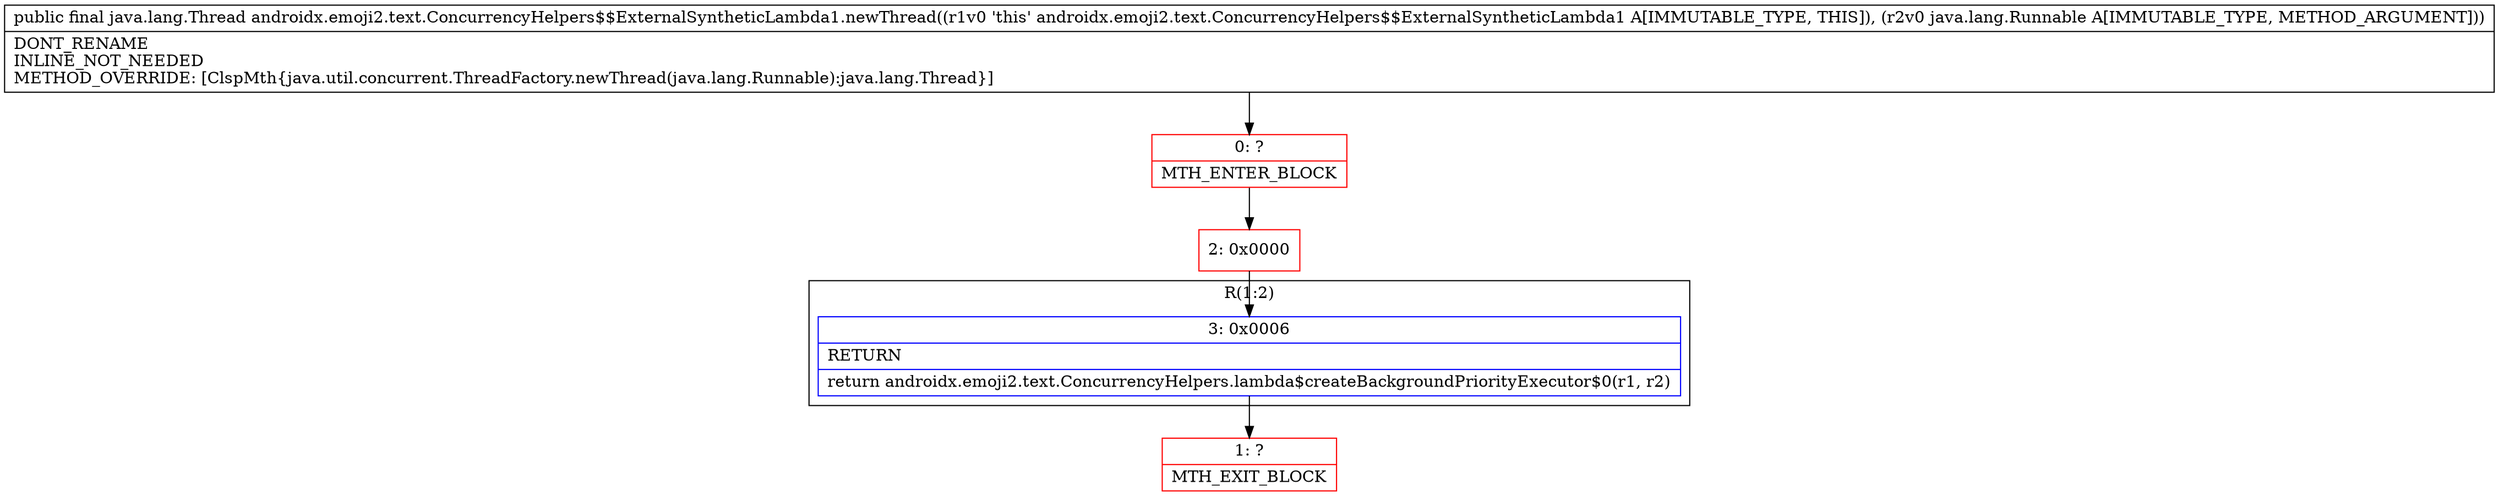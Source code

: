 digraph "CFG forandroidx.emoji2.text.ConcurrencyHelpers$$ExternalSyntheticLambda1.newThread(Ljava\/lang\/Runnable;)Ljava\/lang\/Thread;" {
subgraph cluster_Region_1296109109 {
label = "R(1:2)";
node [shape=record,color=blue];
Node_3 [shape=record,label="{3\:\ 0x0006|RETURN\l|return androidx.emoji2.text.ConcurrencyHelpers.lambda$createBackgroundPriorityExecutor$0(r1, r2)\l}"];
}
Node_0 [shape=record,color=red,label="{0\:\ ?|MTH_ENTER_BLOCK\l}"];
Node_2 [shape=record,color=red,label="{2\:\ 0x0000}"];
Node_1 [shape=record,color=red,label="{1\:\ ?|MTH_EXIT_BLOCK\l}"];
MethodNode[shape=record,label="{public final java.lang.Thread androidx.emoji2.text.ConcurrencyHelpers$$ExternalSyntheticLambda1.newThread((r1v0 'this' androidx.emoji2.text.ConcurrencyHelpers$$ExternalSyntheticLambda1 A[IMMUTABLE_TYPE, THIS]), (r2v0 java.lang.Runnable A[IMMUTABLE_TYPE, METHOD_ARGUMENT]))  | DONT_RENAME\lINLINE_NOT_NEEDED\lMETHOD_OVERRIDE: [ClspMth\{java.util.concurrent.ThreadFactory.newThread(java.lang.Runnable):java.lang.Thread\}]\l}"];
MethodNode -> Node_0;Node_3 -> Node_1;
Node_0 -> Node_2;
Node_2 -> Node_3;
}

